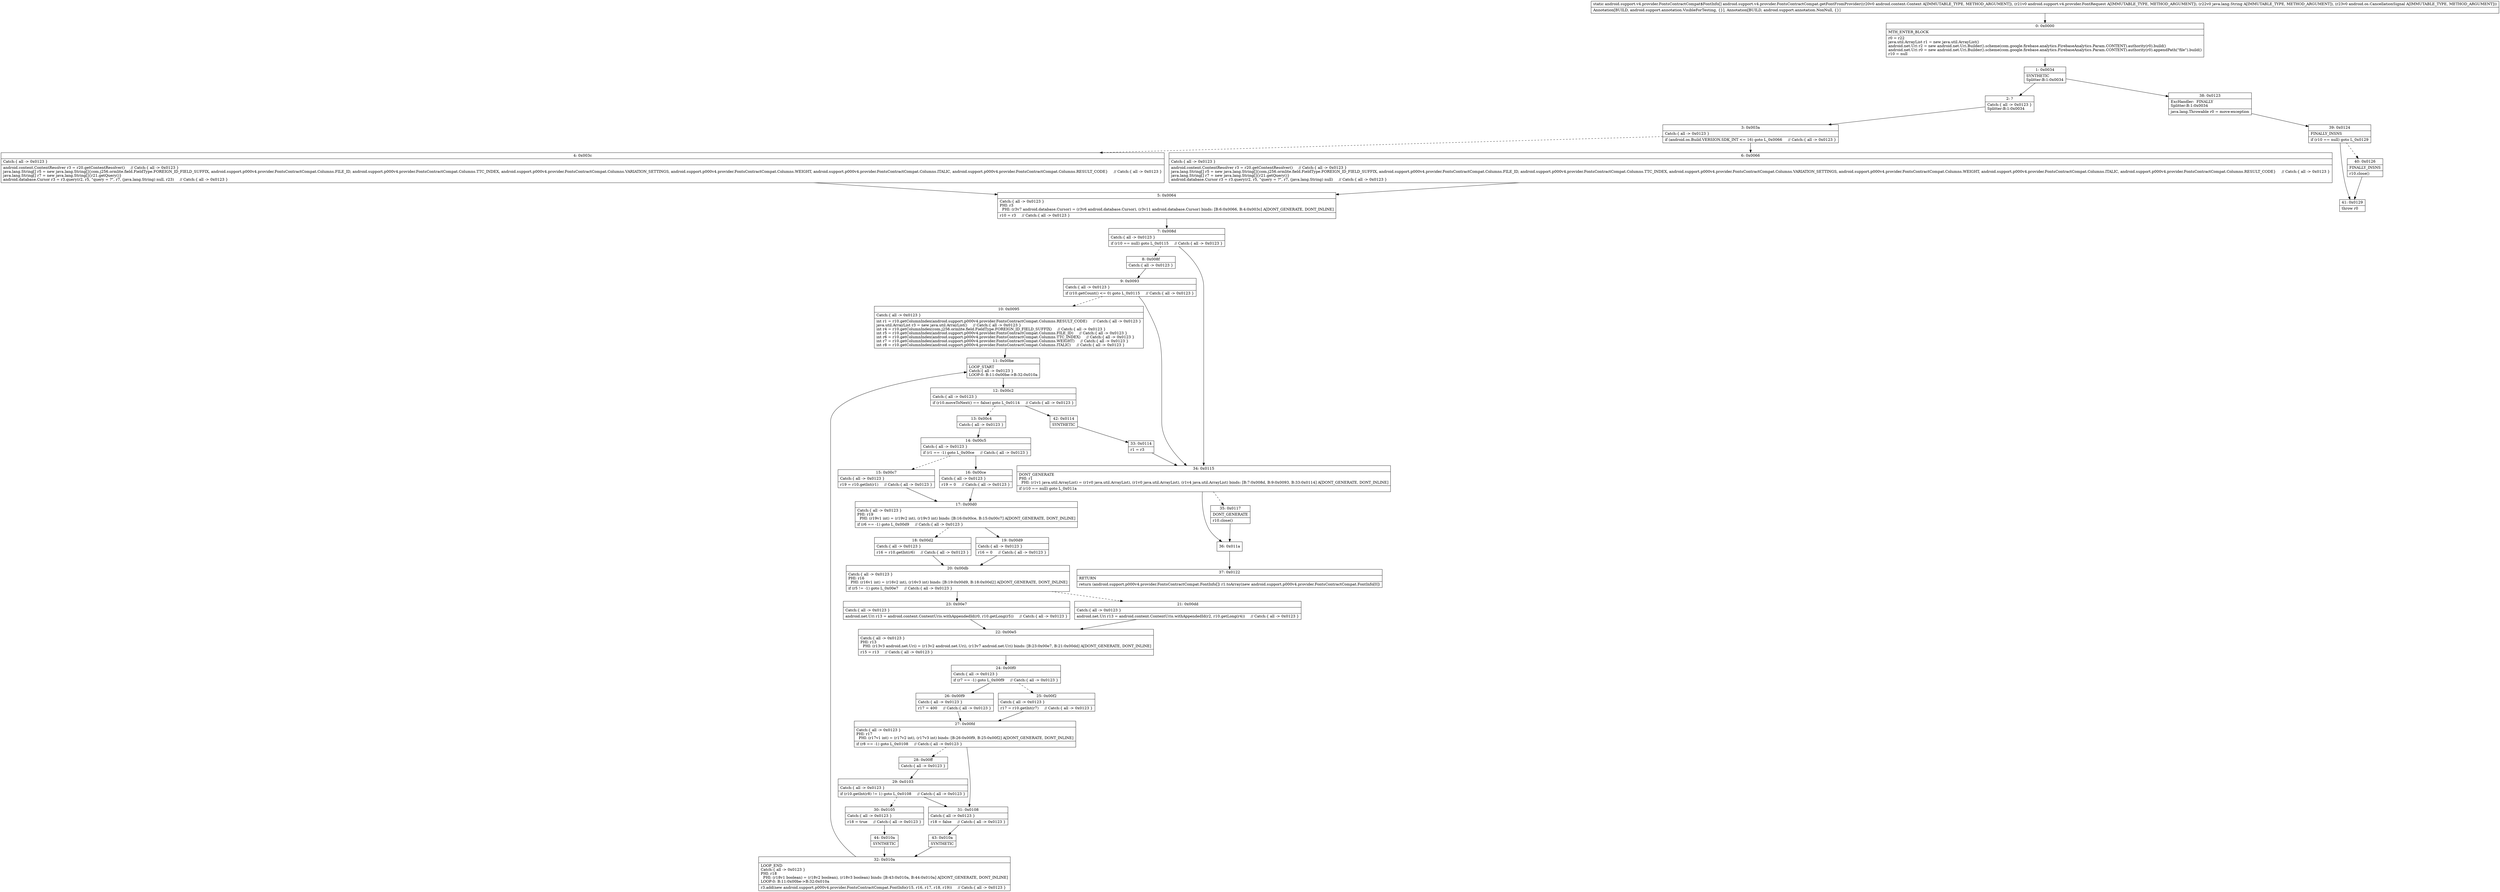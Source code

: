 digraph "CFG forandroid.support.v4.provider.FontsContractCompat.getFontFromProvider(Landroid\/content\/Context;Landroid\/support\/v4\/provider\/FontRequest;Ljava\/lang\/String;Landroid\/os\/CancellationSignal;)[Landroid\/support\/v4\/provider\/FontsContractCompat$FontInfo;" {
Node_0 [shape=record,label="{0\:\ 0x0000|MTH_ENTER_BLOCK\l|r0 = r22\ljava.util.ArrayList r1 = new java.util.ArrayList()\landroid.net.Uri r2 = new android.net.Uri.Builder().scheme(com.google.firebase.analytics.FirebaseAnalytics.Param.CONTENT).authority(r0).build()\landroid.net.Uri r0 = new android.net.Uri.Builder().scheme(com.google.firebase.analytics.FirebaseAnalytics.Param.CONTENT).authority(r0).appendPath(\"file\").build()\lr10 = null\l}"];
Node_1 [shape=record,label="{1\:\ 0x0034|SYNTHETIC\lSplitter:B:1:0x0034\l}"];
Node_2 [shape=record,label="{2\:\ ?|Catch:\{ all \-\> 0x0123 \}\lSplitter:B:1:0x0034\l}"];
Node_3 [shape=record,label="{3\:\ 0x003a|Catch:\{ all \-\> 0x0123 \}\l|if (android.os.Build.VERSION.SDK_INT \<= 16) goto L_0x0066     \/\/ Catch:\{ all \-\> 0x0123 \}\l}"];
Node_4 [shape=record,label="{4\:\ 0x003c|Catch:\{ all \-\> 0x0123 \}\l|android.content.ContentResolver r3 = r20.getContentResolver()     \/\/ Catch:\{ all \-\> 0x0123 \}\ljava.lang.String[] r5 = new java.lang.String[]\{com.j256.ormlite.field.FieldType.FOREIGN_ID_FIELD_SUFFIX, android.support.p000v4.provider.FontsContractCompat.Columns.FILE_ID, android.support.p000v4.provider.FontsContractCompat.Columns.TTC_INDEX, android.support.p000v4.provider.FontsContractCompat.Columns.VARIATION_SETTINGS, android.support.p000v4.provider.FontsContractCompat.Columns.WEIGHT, android.support.p000v4.provider.FontsContractCompat.Columns.ITALIC, android.support.p000v4.provider.FontsContractCompat.Columns.RESULT_CODE\}     \/\/ Catch:\{ all \-\> 0x0123 \}\ljava.lang.String[] r7 = new java.lang.String[]\{r21.getQuery()\}\landroid.database.Cursor r3 = r3.query(r2, r5, \"query = ?\", r7, (java.lang.String) null, r23)     \/\/ Catch:\{ all \-\> 0x0123 \}\l}"];
Node_5 [shape=record,label="{5\:\ 0x0064|Catch:\{ all \-\> 0x0123 \}\lPHI: r3 \l  PHI: (r3v7 android.database.Cursor) = (r3v6 android.database.Cursor), (r3v11 android.database.Cursor) binds: [B:6:0x0066, B:4:0x003c] A[DONT_GENERATE, DONT_INLINE]\l|r10 = r3     \/\/ Catch:\{ all \-\> 0x0123 \}\l}"];
Node_6 [shape=record,label="{6\:\ 0x0066|Catch:\{ all \-\> 0x0123 \}\l|android.content.ContentResolver r3 = r20.getContentResolver()     \/\/ Catch:\{ all \-\> 0x0123 \}\ljava.lang.String[] r5 = new java.lang.String[]\{com.j256.ormlite.field.FieldType.FOREIGN_ID_FIELD_SUFFIX, android.support.p000v4.provider.FontsContractCompat.Columns.FILE_ID, android.support.p000v4.provider.FontsContractCompat.Columns.TTC_INDEX, android.support.p000v4.provider.FontsContractCompat.Columns.VARIATION_SETTINGS, android.support.p000v4.provider.FontsContractCompat.Columns.WEIGHT, android.support.p000v4.provider.FontsContractCompat.Columns.ITALIC, android.support.p000v4.provider.FontsContractCompat.Columns.RESULT_CODE\}     \/\/ Catch:\{ all \-\> 0x0123 \}\ljava.lang.String[] r7 = new java.lang.String[]\{r21.getQuery()\}\landroid.database.Cursor r3 = r3.query(r2, r5, \"query = ?\", r7, (java.lang.String) null)     \/\/ Catch:\{ all \-\> 0x0123 \}\l}"];
Node_7 [shape=record,label="{7\:\ 0x008d|Catch:\{ all \-\> 0x0123 \}\l|if (r10 == null) goto L_0x0115     \/\/ Catch:\{ all \-\> 0x0123 \}\l}"];
Node_8 [shape=record,label="{8\:\ 0x008f|Catch:\{ all \-\> 0x0123 \}\l}"];
Node_9 [shape=record,label="{9\:\ 0x0093|Catch:\{ all \-\> 0x0123 \}\l|if (r10.getCount() \<= 0) goto L_0x0115     \/\/ Catch:\{ all \-\> 0x0123 \}\l}"];
Node_10 [shape=record,label="{10\:\ 0x0095|Catch:\{ all \-\> 0x0123 \}\l|int r1 = r10.getColumnIndex(android.support.p000v4.provider.FontsContractCompat.Columns.RESULT_CODE)     \/\/ Catch:\{ all \-\> 0x0123 \}\ljava.util.ArrayList r3 = new java.util.ArrayList()     \/\/ Catch:\{ all \-\> 0x0123 \}\lint r4 = r10.getColumnIndex(com.j256.ormlite.field.FieldType.FOREIGN_ID_FIELD_SUFFIX)     \/\/ Catch:\{ all \-\> 0x0123 \}\lint r5 = r10.getColumnIndex(android.support.p000v4.provider.FontsContractCompat.Columns.FILE_ID)     \/\/ Catch:\{ all \-\> 0x0123 \}\lint r6 = r10.getColumnIndex(android.support.p000v4.provider.FontsContractCompat.Columns.TTC_INDEX)     \/\/ Catch:\{ all \-\> 0x0123 \}\lint r7 = r10.getColumnIndex(android.support.p000v4.provider.FontsContractCompat.Columns.WEIGHT)     \/\/ Catch:\{ all \-\> 0x0123 \}\lint r8 = r10.getColumnIndex(android.support.p000v4.provider.FontsContractCompat.Columns.ITALIC)     \/\/ Catch:\{ all \-\> 0x0123 \}\l}"];
Node_11 [shape=record,label="{11\:\ 0x00be|LOOP_START\lCatch:\{ all \-\> 0x0123 \}\lLOOP:0: B:11:0x00be\-\>B:32:0x010a\l}"];
Node_12 [shape=record,label="{12\:\ 0x00c2|Catch:\{ all \-\> 0x0123 \}\l|if (r10.moveToNext() == false) goto L_0x0114     \/\/ Catch:\{ all \-\> 0x0123 \}\l}"];
Node_13 [shape=record,label="{13\:\ 0x00c4|Catch:\{ all \-\> 0x0123 \}\l}"];
Node_14 [shape=record,label="{14\:\ 0x00c5|Catch:\{ all \-\> 0x0123 \}\l|if (r1 == \-1) goto L_0x00ce     \/\/ Catch:\{ all \-\> 0x0123 \}\l}"];
Node_15 [shape=record,label="{15\:\ 0x00c7|Catch:\{ all \-\> 0x0123 \}\l|r19 = r10.getInt(r1)     \/\/ Catch:\{ all \-\> 0x0123 \}\l}"];
Node_16 [shape=record,label="{16\:\ 0x00ce|Catch:\{ all \-\> 0x0123 \}\l|r19 = 0     \/\/ Catch:\{ all \-\> 0x0123 \}\l}"];
Node_17 [shape=record,label="{17\:\ 0x00d0|Catch:\{ all \-\> 0x0123 \}\lPHI: r19 \l  PHI: (r19v1 int) = (r19v2 int), (r19v3 int) binds: [B:16:0x00ce, B:15:0x00c7] A[DONT_GENERATE, DONT_INLINE]\l|if (r6 == \-1) goto L_0x00d9     \/\/ Catch:\{ all \-\> 0x0123 \}\l}"];
Node_18 [shape=record,label="{18\:\ 0x00d2|Catch:\{ all \-\> 0x0123 \}\l|r16 = r10.getInt(r6)     \/\/ Catch:\{ all \-\> 0x0123 \}\l}"];
Node_19 [shape=record,label="{19\:\ 0x00d9|Catch:\{ all \-\> 0x0123 \}\l|r16 = 0     \/\/ Catch:\{ all \-\> 0x0123 \}\l}"];
Node_20 [shape=record,label="{20\:\ 0x00db|Catch:\{ all \-\> 0x0123 \}\lPHI: r16 \l  PHI: (r16v1 int) = (r16v2 int), (r16v3 int) binds: [B:19:0x00d9, B:18:0x00d2] A[DONT_GENERATE, DONT_INLINE]\l|if (r5 != \-1) goto L_0x00e7     \/\/ Catch:\{ all \-\> 0x0123 \}\l}"];
Node_21 [shape=record,label="{21\:\ 0x00dd|Catch:\{ all \-\> 0x0123 \}\l|android.net.Uri r13 = android.content.ContentUris.withAppendedId(r2, r10.getLong(r4))     \/\/ Catch:\{ all \-\> 0x0123 \}\l}"];
Node_22 [shape=record,label="{22\:\ 0x00e5|Catch:\{ all \-\> 0x0123 \}\lPHI: r13 \l  PHI: (r13v3 android.net.Uri) = (r13v2 android.net.Uri), (r13v7 android.net.Uri) binds: [B:23:0x00e7, B:21:0x00dd] A[DONT_GENERATE, DONT_INLINE]\l|r15 = r13     \/\/ Catch:\{ all \-\> 0x0123 \}\l}"];
Node_23 [shape=record,label="{23\:\ 0x00e7|Catch:\{ all \-\> 0x0123 \}\l|android.net.Uri r13 = android.content.ContentUris.withAppendedId(r0, r10.getLong(r5))     \/\/ Catch:\{ all \-\> 0x0123 \}\l}"];
Node_24 [shape=record,label="{24\:\ 0x00f0|Catch:\{ all \-\> 0x0123 \}\l|if (r7 == \-1) goto L_0x00f9     \/\/ Catch:\{ all \-\> 0x0123 \}\l}"];
Node_25 [shape=record,label="{25\:\ 0x00f2|Catch:\{ all \-\> 0x0123 \}\l|r17 = r10.getInt(r7)     \/\/ Catch:\{ all \-\> 0x0123 \}\l}"];
Node_26 [shape=record,label="{26\:\ 0x00f9|Catch:\{ all \-\> 0x0123 \}\l|r17 = 400     \/\/ Catch:\{ all \-\> 0x0123 \}\l}"];
Node_27 [shape=record,label="{27\:\ 0x00fd|Catch:\{ all \-\> 0x0123 \}\lPHI: r17 \l  PHI: (r17v1 int) = (r17v2 int), (r17v3 int) binds: [B:26:0x00f9, B:25:0x00f2] A[DONT_GENERATE, DONT_INLINE]\l|if (r8 == \-1) goto L_0x0108     \/\/ Catch:\{ all \-\> 0x0123 \}\l}"];
Node_28 [shape=record,label="{28\:\ 0x00ff|Catch:\{ all \-\> 0x0123 \}\l}"];
Node_29 [shape=record,label="{29\:\ 0x0103|Catch:\{ all \-\> 0x0123 \}\l|if (r10.getInt(r8) != 1) goto L_0x0108     \/\/ Catch:\{ all \-\> 0x0123 \}\l}"];
Node_30 [shape=record,label="{30\:\ 0x0105|Catch:\{ all \-\> 0x0123 \}\l|r18 = true     \/\/ Catch:\{ all \-\> 0x0123 \}\l}"];
Node_31 [shape=record,label="{31\:\ 0x0108|Catch:\{ all \-\> 0x0123 \}\l|r18 = false     \/\/ Catch:\{ all \-\> 0x0123 \}\l}"];
Node_32 [shape=record,label="{32\:\ 0x010a|LOOP_END\lCatch:\{ all \-\> 0x0123 \}\lPHI: r18 \l  PHI: (r18v1 boolean) = (r18v2 boolean), (r18v3 boolean) binds: [B:43:0x010a, B:44:0x010a] A[DONT_GENERATE, DONT_INLINE]\lLOOP:0: B:11:0x00be\-\>B:32:0x010a\l|r3.add(new android.support.p000v4.provider.FontsContractCompat.FontInfo(r15, r16, r17, r18, r19))     \/\/ Catch:\{ all \-\> 0x0123 \}\l}"];
Node_33 [shape=record,label="{33\:\ 0x0114|r1 = r3\l}"];
Node_34 [shape=record,label="{34\:\ 0x0115|DONT_GENERATE\lPHI: r1 \l  PHI: (r1v1 java.util.ArrayList) = (r1v0 java.util.ArrayList), (r1v0 java.util.ArrayList), (r1v4 java.util.ArrayList) binds: [B:7:0x008d, B:9:0x0093, B:33:0x0114] A[DONT_GENERATE, DONT_INLINE]\l|if (r10 == null) goto L_0x011a\l}"];
Node_35 [shape=record,label="{35\:\ 0x0117|DONT_GENERATE\l|r10.close()\l}"];
Node_36 [shape=record,label="{36\:\ 0x011a}"];
Node_37 [shape=record,label="{37\:\ 0x0122|RETURN\l|return (android.support.p000v4.provider.FontsContractCompat.FontInfo[]) r1.toArray(new android.support.p000v4.provider.FontsContractCompat.FontInfo[0])\l}"];
Node_38 [shape=record,label="{38\:\ 0x0123|ExcHandler:  FINALLY\lSplitter:B:1:0x0034\l|java.lang.Throwable r0 = move\-exception\l}"];
Node_39 [shape=record,label="{39\:\ 0x0124|FINALLY_INSNS\l|if (r10 == null) goto L_0x0129\l}"];
Node_40 [shape=record,label="{40\:\ 0x0126|FINALLY_INSNS\l|r10.close()\l}"];
Node_41 [shape=record,label="{41\:\ 0x0129|throw r0\l}"];
Node_42 [shape=record,label="{42\:\ 0x0114|SYNTHETIC\l}"];
Node_43 [shape=record,label="{43\:\ 0x010a|SYNTHETIC\l}"];
Node_44 [shape=record,label="{44\:\ 0x010a|SYNTHETIC\l}"];
MethodNode[shape=record,label="{static android.support.v4.provider.FontsContractCompat$FontInfo[] android.support.v4.provider.FontsContractCompat.getFontFromProvider((r20v0 android.content.Context A[IMMUTABLE_TYPE, METHOD_ARGUMENT]), (r21v0 android.support.v4.provider.FontRequest A[IMMUTABLE_TYPE, METHOD_ARGUMENT]), (r22v0 java.lang.String A[IMMUTABLE_TYPE, METHOD_ARGUMENT]), (r23v0 android.os.CancellationSignal A[IMMUTABLE_TYPE, METHOD_ARGUMENT]))  | Annotation[BUILD, android.support.annotation.VisibleForTesting, \{\}], Annotation[BUILD, android.support.annotation.NonNull, \{\}]\l}"];
MethodNode -> Node_0;
Node_0 -> Node_1;
Node_1 -> Node_2;
Node_1 -> Node_38;
Node_2 -> Node_3;
Node_3 -> Node_4[style=dashed];
Node_3 -> Node_6;
Node_4 -> Node_5;
Node_5 -> Node_7;
Node_6 -> Node_5;
Node_7 -> Node_8[style=dashed];
Node_7 -> Node_34;
Node_8 -> Node_9;
Node_9 -> Node_10[style=dashed];
Node_9 -> Node_34;
Node_10 -> Node_11;
Node_11 -> Node_12;
Node_12 -> Node_13[style=dashed];
Node_12 -> Node_42;
Node_13 -> Node_14;
Node_14 -> Node_15[style=dashed];
Node_14 -> Node_16;
Node_15 -> Node_17;
Node_16 -> Node_17;
Node_17 -> Node_18[style=dashed];
Node_17 -> Node_19;
Node_18 -> Node_20;
Node_19 -> Node_20;
Node_20 -> Node_21[style=dashed];
Node_20 -> Node_23;
Node_21 -> Node_22;
Node_22 -> Node_24;
Node_23 -> Node_22;
Node_24 -> Node_25[style=dashed];
Node_24 -> Node_26;
Node_25 -> Node_27;
Node_26 -> Node_27;
Node_27 -> Node_28[style=dashed];
Node_27 -> Node_31;
Node_28 -> Node_29;
Node_29 -> Node_30[style=dashed];
Node_29 -> Node_31;
Node_30 -> Node_44;
Node_31 -> Node_43;
Node_32 -> Node_11;
Node_33 -> Node_34;
Node_34 -> Node_35[style=dashed];
Node_34 -> Node_36;
Node_35 -> Node_36;
Node_36 -> Node_37;
Node_38 -> Node_39;
Node_39 -> Node_40[style=dashed];
Node_39 -> Node_41;
Node_40 -> Node_41;
Node_42 -> Node_33;
Node_43 -> Node_32;
Node_44 -> Node_32;
}

